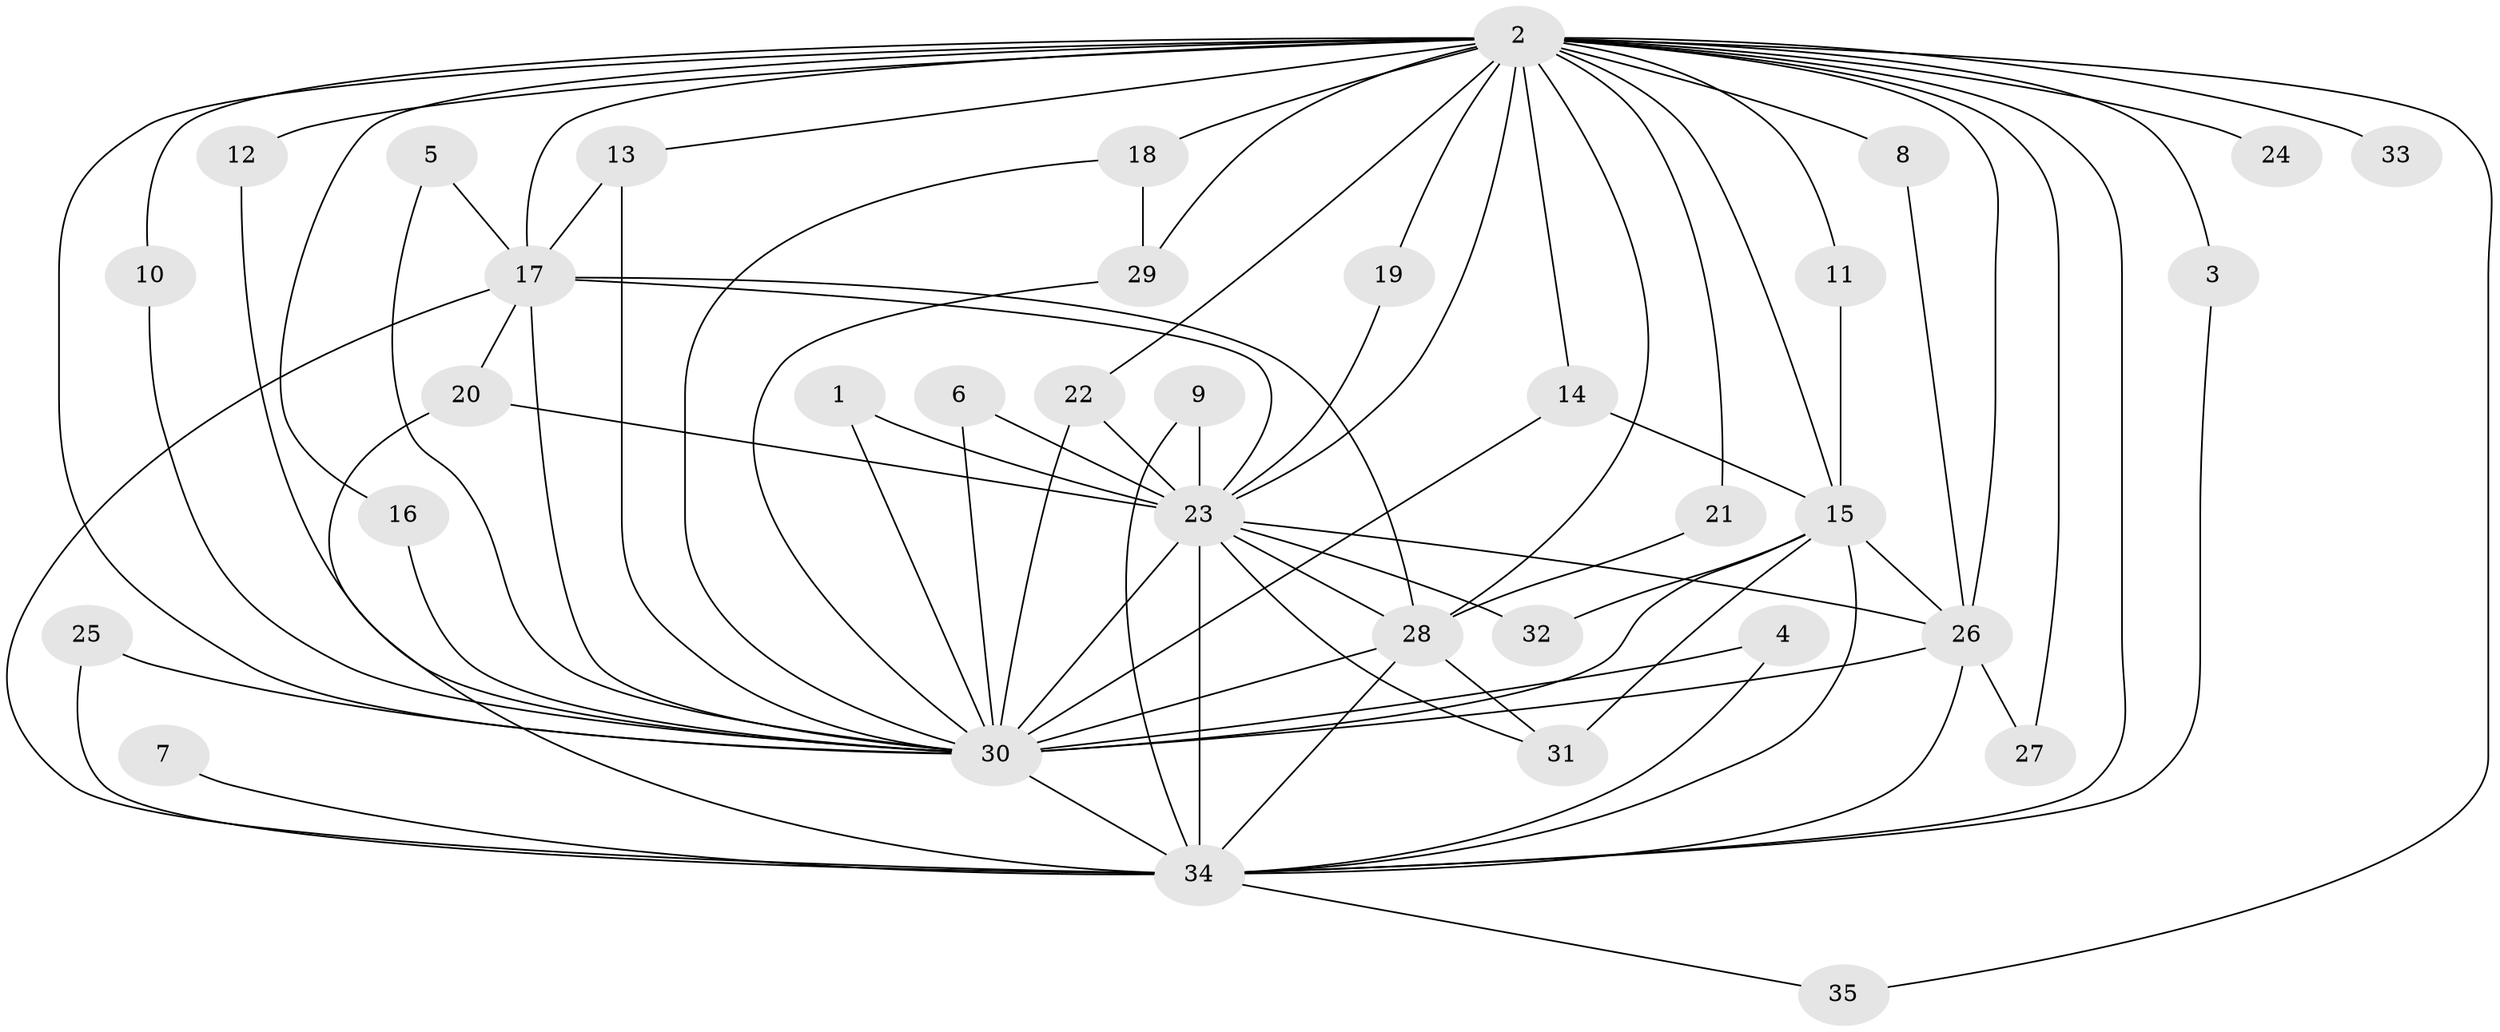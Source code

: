 // original degree distribution, {21: 0.028985507246376812, 24: 0.014492753623188406, 18: 0.028985507246376812, 17: 0.014492753623188406, 15: 0.028985507246376812, 12: 0.014492753623188406, 14: 0.014492753623188406, 2: 0.5797101449275363, 3: 0.15942028985507245, 8: 0.014492753623188406, 4: 0.07246376811594203, 5: 0.028985507246376812}
// Generated by graph-tools (version 1.1) at 2025/49/03/09/25 03:49:41]
// undirected, 35 vertices, 80 edges
graph export_dot {
graph [start="1"]
  node [color=gray90,style=filled];
  1;
  2;
  3;
  4;
  5;
  6;
  7;
  8;
  9;
  10;
  11;
  12;
  13;
  14;
  15;
  16;
  17;
  18;
  19;
  20;
  21;
  22;
  23;
  24;
  25;
  26;
  27;
  28;
  29;
  30;
  31;
  32;
  33;
  34;
  35;
  1 -- 23 [weight=1.0];
  1 -- 30 [weight=1.0];
  2 -- 3 [weight=1.0];
  2 -- 8 [weight=2.0];
  2 -- 10 [weight=1.0];
  2 -- 11 [weight=1.0];
  2 -- 12 [weight=2.0];
  2 -- 13 [weight=1.0];
  2 -- 14 [weight=1.0];
  2 -- 15 [weight=2.0];
  2 -- 16 [weight=1.0];
  2 -- 17 [weight=2.0];
  2 -- 18 [weight=2.0];
  2 -- 19 [weight=1.0];
  2 -- 21 [weight=1.0];
  2 -- 22 [weight=1.0];
  2 -- 23 [weight=4.0];
  2 -- 24 [weight=1.0];
  2 -- 26 [weight=1.0];
  2 -- 27 [weight=1.0];
  2 -- 28 [weight=2.0];
  2 -- 29 [weight=1.0];
  2 -- 30 [weight=4.0];
  2 -- 33 [weight=2.0];
  2 -- 34 [weight=4.0];
  2 -- 35 [weight=1.0];
  3 -- 34 [weight=1.0];
  4 -- 30 [weight=1.0];
  4 -- 34 [weight=1.0];
  5 -- 17 [weight=1.0];
  5 -- 30 [weight=1.0];
  6 -- 23 [weight=1.0];
  6 -- 30 [weight=1.0];
  7 -- 34 [weight=1.0];
  8 -- 26 [weight=1.0];
  9 -- 23 [weight=1.0];
  9 -- 34 [weight=1.0];
  10 -- 30 [weight=1.0];
  11 -- 15 [weight=1.0];
  12 -- 30 [weight=1.0];
  13 -- 17 [weight=1.0];
  13 -- 30 [weight=1.0];
  14 -- 15 [weight=1.0];
  14 -- 30 [weight=2.0];
  15 -- 26 [weight=1.0];
  15 -- 30 [weight=1.0];
  15 -- 31 [weight=2.0];
  15 -- 32 [weight=1.0];
  15 -- 34 [weight=1.0];
  16 -- 30 [weight=1.0];
  17 -- 20 [weight=1.0];
  17 -- 23 [weight=2.0];
  17 -- 28 [weight=1.0];
  17 -- 30 [weight=2.0];
  17 -- 34 [weight=3.0];
  18 -- 29 [weight=1.0];
  18 -- 30 [weight=1.0];
  19 -- 23 [weight=1.0];
  20 -- 23 [weight=1.0];
  20 -- 34 [weight=1.0];
  21 -- 28 [weight=1.0];
  22 -- 23 [weight=1.0];
  22 -- 30 [weight=1.0];
  23 -- 26 [weight=1.0];
  23 -- 28 [weight=2.0];
  23 -- 30 [weight=4.0];
  23 -- 31 [weight=1.0];
  23 -- 32 [weight=1.0];
  23 -- 34 [weight=4.0];
  25 -- 30 [weight=1.0];
  25 -- 34 [weight=1.0];
  26 -- 27 [weight=1.0];
  26 -- 30 [weight=2.0];
  26 -- 34 [weight=1.0];
  28 -- 30 [weight=4.0];
  28 -- 31 [weight=1.0];
  28 -- 34 [weight=3.0];
  29 -- 30 [weight=1.0];
  30 -- 34 [weight=4.0];
  34 -- 35 [weight=1.0];
}

